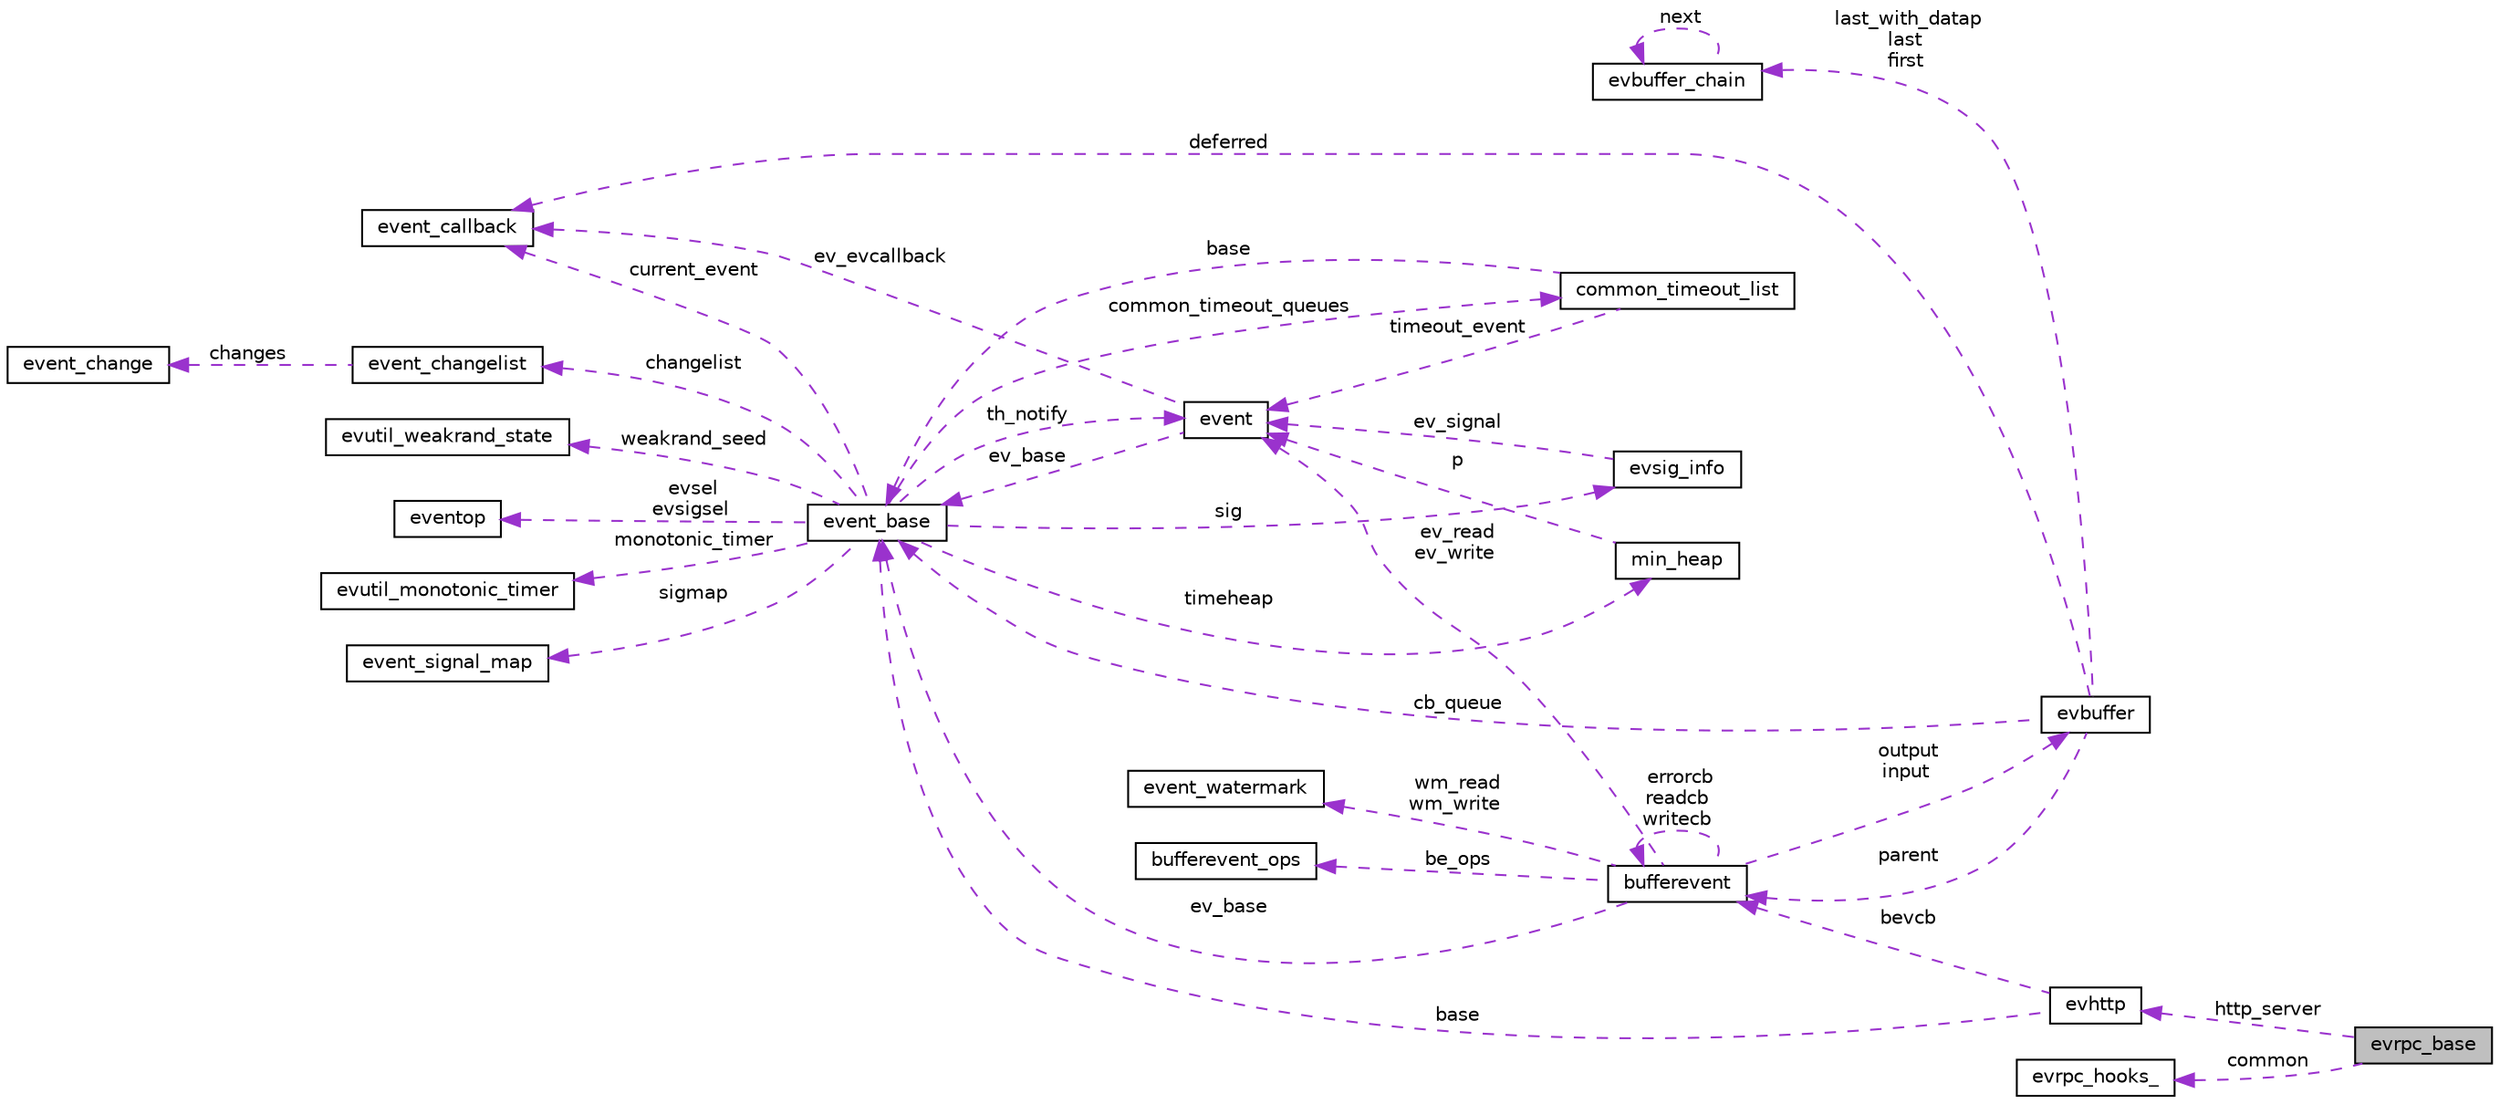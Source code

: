 digraph "evrpc_base"
{
 // LATEX_PDF_SIZE
  edge [fontname="Helvetica",fontsize="10",labelfontname="Helvetica",labelfontsize="10"];
  node [fontname="Helvetica",fontsize="10",shape=record];
  rankdir="LR";
  Node1 [label="evrpc_base",height=0.2,width=0.4,color="black", fillcolor="grey75", style="filled", fontcolor="black",tooltip=" "];
  Node2 -> Node1 [dir="back",color="darkorchid3",fontsize="10",style="dashed",label=" http_server" ,fontname="Helvetica"];
  Node2 [label="evhttp",height=0.2,width=0.4,color="black", fillcolor="white", style="filled",URL="$structevhttp.html",tooltip=" "];
  Node3 -> Node2 [dir="back",color="darkorchid3",fontsize="10",style="dashed",label=" base" ,fontname="Helvetica"];
  Node3 [label="event_base",height=0.2,width=0.4,color="black", fillcolor="white", style="filled",URL="$structevent__base.html",tooltip=" "];
  Node4 -> Node3 [dir="back",color="darkorchid3",fontsize="10",style="dashed",label=" evsel\nevsigsel" ,fontname="Helvetica"];
  Node4 [label="eventop",height=0.2,width=0.4,color="black", fillcolor="white", style="filled",URL="$structeventop.html",tooltip=" "];
  Node5 -> Node3 [dir="back",color="darkorchid3",fontsize="10",style="dashed",label=" sig" ,fontname="Helvetica"];
  Node5 [label="evsig_info",height=0.2,width=0.4,color="black", fillcolor="white", style="filled",URL="$structevsig__info.html",tooltip=" "];
  Node6 -> Node5 [dir="back",color="darkorchid3",fontsize="10",style="dashed",label=" ev_signal" ,fontname="Helvetica"];
  Node6 [label="event",height=0.2,width=0.4,color="black", fillcolor="white", style="filled",URL="$structevent.html",tooltip=" "];
  Node7 -> Node6 [dir="back",color="darkorchid3",fontsize="10",style="dashed",label=" ev_evcallback" ,fontname="Helvetica"];
  Node7 [label="event_callback",height=0.2,width=0.4,color="black", fillcolor="white", style="filled",URL="$structevent__callback.html",tooltip=" "];
  Node3 -> Node6 [dir="back",color="darkorchid3",fontsize="10",style="dashed",label=" ev_base" ,fontname="Helvetica"];
  Node8 -> Node3 [dir="back",color="darkorchid3",fontsize="10",style="dashed",label=" timeheap" ,fontname="Helvetica"];
  Node8 [label="min_heap",height=0.2,width=0.4,color="black", fillcolor="white", style="filled",URL="$structmin__heap.html",tooltip=" "];
  Node6 -> Node8 [dir="back",color="darkorchid3",fontsize="10",style="dashed",label=" p" ,fontname="Helvetica"];
  Node6 -> Node3 [dir="back",color="darkorchid3",fontsize="10",style="dashed",label=" th_notify" ,fontname="Helvetica"];
  Node7 -> Node3 [dir="back",color="darkorchid3",fontsize="10",style="dashed",label=" current_event" ,fontname="Helvetica"];
  Node9 -> Node3 [dir="back",color="darkorchid3",fontsize="10",style="dashed",label=" common_timeout_queues" ,fontname="Helvetica"];
  Node9 [label="common_timeout_list",height=0.2,width=0.4,color="black", fillcolor="white", style="filled",URL="$structcommon__timeout__list.html",tooltip=" "];
  Node6 -> Node9 [dir="back",color="darkorchid3",fontsize="10",style="dashed",label=" timeout_event" ,fontname="Helvetica"];
  Node3 -> Node9 [dir="back",color="darkorchid3",fontsize="10",style="dashed",label=" base" ,fontname="Helvetica"];
  Node10 -> Node3 [dir="back",color="darkorchid3",fontsize="10",style="dashed",label=" monotonic_timer" ,fontname="Helvetica"];
  Node10 [label="evutil_monotonic_timer",height=0.2,width=0.4,color="black", fillcolor="white", style="filled",URL="$structevutil__monotonic__timer.html",tooltip=" "];
  Node11 -> Node3 [dir="back",color="darkorchid3",fontsize="10",style="dashed",label=" sigmap" ,fontname="Helvetica"];
  Node11 [label="event_signal_map",height=0.2,width=0.4,color="black", fillcolor="white", style="filled",URL="$structevent__signal__map.html",tooltip=" "];
  Node12 -> Node3 [dir="back",color="darkorchid3",fontsize="10",style="dashed",label=" changelist" ,fontname="Helvetica"];
  Node12 [label="event_changelist",height=0.2,width=0.4,color="black", fillcolor="white", style="filled",URL="$structevent__changelist.html",tooltip=" "];
  Node13 -> Node12 [dir="back",color="darkorchid3",fontsize="10",style="dashed",label=" changes" ,fontname="Helvetica"];
  Node13 [label="event_change",height=0.2,width=0.4,color="black", fillcolor="white", style="filled",URL="$structevent__change.html",tooltip=" "];
  Node14 -> Node3 [dir="back",color="darkorchid3",fontsize="10",style="dashed",label=" weakrand_seed" ,fontname="Helvetica"];
  Node14 [label="evutil_weakrand_state",height=0.2,width=0.4,color="black", fillcolor="white", style="filled",URL="$structevutil__weakrand__state.html",tooltip=" "];
  Node15 -> Node2 [dir="back",color="darkorchid3",fontsize="10",style="dashed",label=" bevcb" ,fontname="Helvetica"];
  Node15 [label="bufferevent",height=0.2,width=0.4,color="black", fillcolor="white", style="filled",URL="$structbufferevent.html",tooltip=" "];
  Node16 -> Node15 [dir="back",color="darkorchid3",fontsize="10",style="dashed",label=" wm_read\nwm_write" ,fontname="Helvetica"];
  Node16 [label="event_watermark",height=0.2,width=0.4,color="black", fillcolor="white", style="filled",URL="$structevent__watermark.html",tooltip=" "];
  Node6 -> Node15 [dir="back",color="darkorchid3",fontsize="10",style="dashed",label=" ev_read\nev_write" ,fontname="Helvetica"];
  Node17 -> Node15 [dir="back",color="darkorchid3",fontsize="10",style="dashed",label=" output\ninput" ,fontname="Helvetica"];
  Node17 [label="evbuffer",height=0.2,width=0.4,color="black", fillcolor="white", style="filled",URL="$structevbuffer.html",tooltip=" "];
  Node7 -> Node17 [dir="back",color="darkorchid3",fontsize="10",style="dashed",label=" deferred" ,fontname="Helvetica"];
  Node18 -> Node17 [dir="back",color="darkorchid3",fontsize="10",style="dashed",label=" last_with_datap\nlast\nfirst" ,fontname="Helvetica"];
  Node18 [label="evbuffer_chain",height=0.2,width=0.4,color="black", fillcolor="white", style="filled",URL="$structevbuffer__chain.html",tooltip=" "];
  Node18 -> Node18 [dir="back",color="darkorchid3",fontsize="10",style="dashed",label=" next" ,fontname="Helvetica"];
  Node3 -> Node17 [dir="back",color="darkorchid3",fontsize="10",style="dashed",label=" cb_queue" ,fontname="Helvetica"];
  Node15 -> Node17 [dir="back",color="darkorchid3",fontsize="10",style="dashed",label=" parent" ,fontname="Helvetica"];
  Node3 -> Node15 [dir="back",color="darkorchid3",fontsize="10",style="dashed",label=" ev_base" ,fontname="Helvetica"];
  Node15 -> Node15 [dir="back",color="darkorchid3",fontsize="10",style="dashed",label=" errorcb\nreadcb\nwritecb" ,fontname="Helvetica"];
  Node19 -> Node15 [dir="back",color="darkorchid3",fontsize="10",style="dashed",label=" be_ops" ,fontname="Helvetica"];
  Node19 [label="bufferevent_ops",height=0.2,width=0.4,color="black", fillcolor="white", style="filled",URL="$structbufferevent__ops.html",tooltip=" "];
  Node20 -> Node1 [dir="back",color="darkorchid3",fontsize="10",style="dashed",label=" common" ,fontname="Helvetica"];
  Node20 [label="evrpc_hooks_",height=0.2,width=0.4,color="black", fillcolor="white", style="filled",URL="$structevrpc__hooks__.html",tooltip=" "];
}
